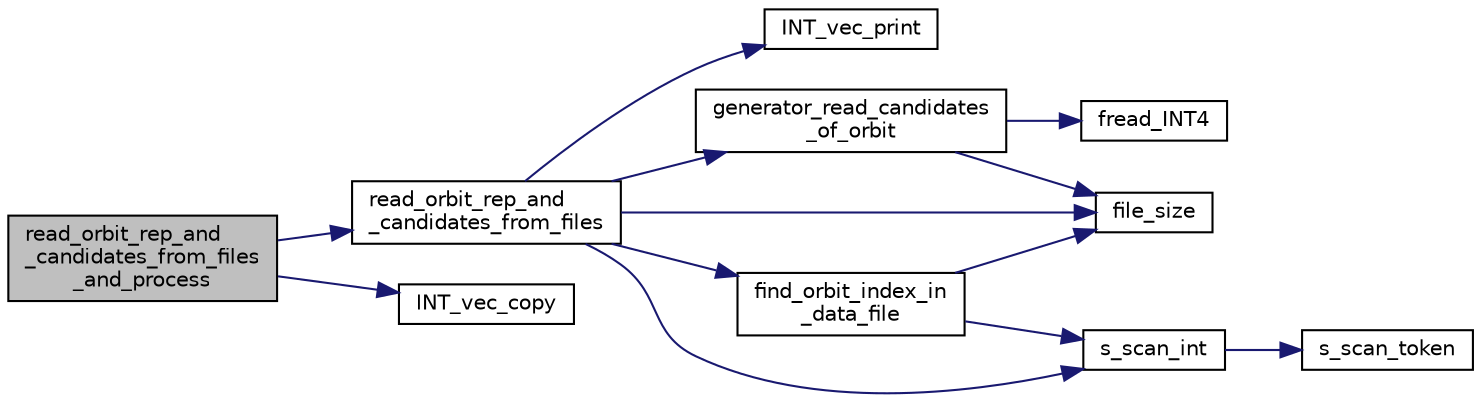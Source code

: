 digraph "read_orbit_rep_and_candidates_from_files_and_process"
{
  edge [fontname="Helvetica",fontsize="10",labelfontname="Helvetica",labelfontsize="10"];
  node [fontname="Helvetica",fontsize="10",shape=record];
  rankdir="LR";
  Node2807 [label="read_orbit_rep_and\l_candidates_from_files\l_and_process",height=0.2,width=0.4,color="black", fillcolor="grey75", style="filled", fontcolor="black"];
  Node2807 -> Node2808 [color="midnightblue",fontsize="10",style="solid",fontname="Helvetica"];
  Node2808 [label="read_orbit_rep_and\l_candidates_from_files",height=0.2,width=0.4,color="black", fillcolor="white", style="filled",URL="$d3/d35/snakes__and__ladders__global_8_c.html#ad582284e6f9858a4e5b4a68732169afc"];
  Node2808 -> Node2809 [color="midnightblue",fontsize="10",style="solid",fontname="Helvetica"];
  Node2809 [label="INT_vec_print",height=0.2,width=0.4,color="black", fillcolor="white", style="filled",URL="$df/dbf/sajeeb_8_c.html#a79a5901af0b47dd0d694109543c027fe"];
  Node2808 -> Node2810 [color="midnightblue",fontsize="10",style="solid",fontname="Helvetica"];
  Node2810 [label="file_size",height=0.2,width=0.4,color="black", fillcolor="white", style="filled",URL="$df/dbf/sajeeb_8_c.html#a5c37cf5785204b6e9adf647dc14d0e50"];
  Node2808 -> Node2811 [color="midnightblue",fontsize="10",style="solid",fontname="Helvetica"];
  Node2811 [label="s_scan_int",height=0.2,width=0.4,color="black", fillcolor="white", style="filled",URL="$d5/db4/io__and__os_8h.html#ab43cab8ae063700a2fc82113b69eea5f"];
  Node2811 -> Node2812 [color="midnightblue",fontsize="10",style="solid",fontname="Helvetica"];
  Node2812 [label="s_scan_token",height=0.2,width=0.4,color="black", fillcolor="white", style="filled",URL="$d4/d74/util_8_c.html#a8d1a4ad92d09138f7a1a7e389469ed45"];
  Node2808 -> Node2813 [color="midnightblue",fontsize="10",style="solid",fontname="Helvetica"];
  Node2813 [label="find_orbit_index_in\l_data_file",height=0.2,width=0.4,color="black", fillcolor="white", style="filled",URL="$d3/d35/snakes__and__ladders__global_8_c.html#ade7ec44ac41bc4827f96181b57c6fa27"];
  Node2813 -> Node2810 [color="midnightblue",fontsize="10",style="solid",fontname="Helvetica"];
  Node2813 -> Node2811 [color="midnightblue",fontsize="10",style="solid",fontname="Helvetica"];
  Node2808 -> Node2814 [color="midnightblue",fontsize="10",style="solid",fontname="Helvetica"];
  Node2814 [label="generator_read_candidates\l_of_orbit",height=0.2,width=0.4,color="black", fillcolor="white", style="filled",URL="$d8/d3d/generator__io_8_c.html#a8014035193dce97568c13607b0d2d01a"];
  Node2814 -> Node2810 [color="midnightblue",fontsize="10",style="solid",fontname="Helvetica"];
  Node2814 -> Node2815 [color="midnightblue",fontsize="10",style="solid",fontname="Helvetica"];
  Node2815 [label="fread_INT4",height=0.2,width=0.4,color="black", fillcolor="white", style="filled",URL="$df/dbf/sajeeb_8_c.html#a885df02c08251c103e985ef1d7159014"];
  Node2807 -> Node2816 [color="midnightblue",fontsize="10",style="solid",fontname="Helvetica"];
  Node2816 [label="INT_vec_copy",height=0.2,width=0.4,color="black", fillcolor="white", style="filled",URL="$df/dbf/sajeeb_8_c.html#ac2d875e27e009af6ec04d17254d11075"];
}
